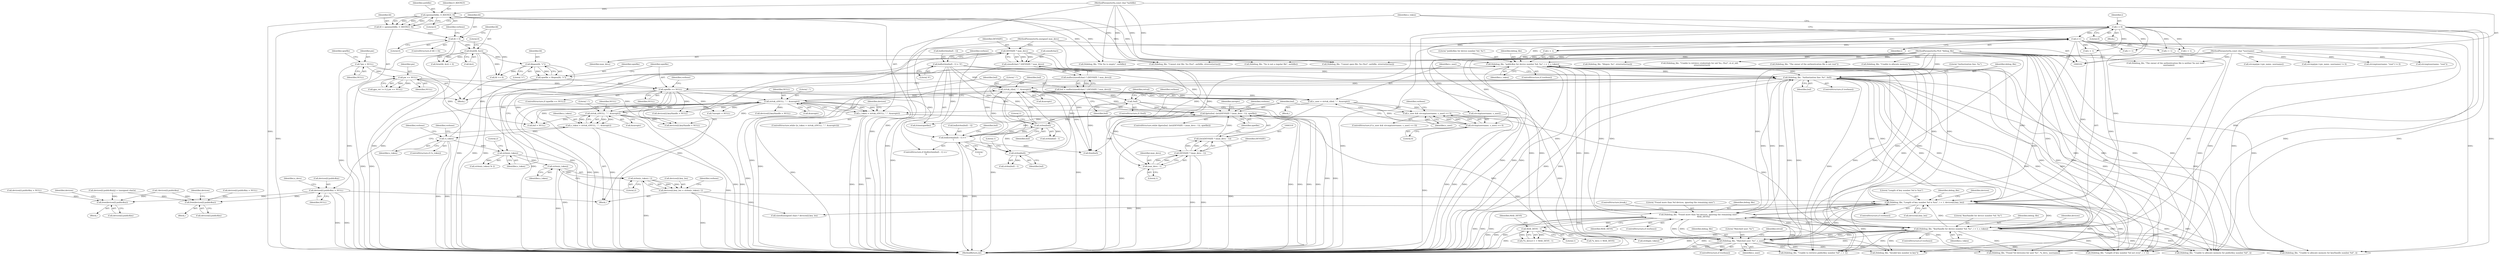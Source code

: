digraph "0_pam-u2f_18b1914e32b74ff52000f10e97067e841e5fff62_1@pointer" {
"1000440" [label="(Call,devices[i].publicKey = NULL)"];
"1000427" [label="(Call,strtok_r(NULL, \",\", &saveptr))"];
"1000501" [label="(Call,strtok_r(NULL, \":\", &saveptr))"];
"1000280" [label="(Call,opwfile == NULL)"];
"1000274" [label="(Call,opwfile = fdopen(fd, \"r\"))"];
"1000276" [label="(Call,fdopen(fd, \"r\"))"];
"1000166" [label="(Call,fstat(fd, &st))"];
"1000151" [label="(Call,fd < 0)"];
"1000144" [label="(Call,fd = open(authfile, O_RDONLY, 0))"];
"1000146" [label="(Call,open(authfile, O_RDONLY, 0))"];
"1000103" [label="(MethodParameterIn,const char *authfile)"];
"1000227" [label="(Call,pw == NULL)"];
"1000128" [label="(Call,*pw = NULL)"];
"1000356" [label="(Call,strtok_r(buf, \":\", &saveptr))"];
"1000332" [label="(Call,buf[strlen(buf) - 1] == '\n')"];
"1000340" [label="(Call,buf[strlen(buf) - 1] = '\0')"];
"1000336" [label="(Call,strlen(buf))"];
"1000316" [label="(Call,fgets(buf, (int)(DEVSIZE * (max_devs - 1)), opwfile))"];
"1000302" [label="(Call,!buf)"];
"1000292" [label="(Call,buf = malloc(sizeof(char) * (DEVSIZE * max_devs)))"];
"1000294" [label="(Call,malloc(sizeof(char) * (DEVSIZE * max_devs)))"];
"1000295" [label="(Call,sizeof(char) * (DEVSIZE * max_devs))"];
"1000298" [label="(Call,DEVSIZE * max_devs)"];
"1000105" [label="(MethodParameterIn,unsigned max_devs)"];
"1000318" [label="(Call,(int)(DEVSIZE * (max_devs - 1)))"];
"1000320" [label="(Call,DEVSIZE * (max_devs - 1))"];
"1000322" [label="(Call,max_devs - 1)"];
"1000350" [label="(Call,D(debug_file, \"Authorization line: %s\", buf))"];
"1000521" [label="(Call,D(debug_file, \"publicKey for device number %d: %s\", i + 1, s_token))"];
"1000462" [label="(Call,D(debug_file, \"Found more than %d devices, ignoring the remaining ones\",\n               MAX_DEVS))"];
"1000469" [label="(Call,D(debug_file, \"KeyHandle for device number %d: %s\", i + 1, s_token))"];
"1000372" [label="(Call,D(debug_file, \"Matched user: %s\", s_user))"];
"1000557" [label="(Call,D(debug_file, \"Length of key number %d is %zu\", i + 1, devices[i].key_len))"];
"1000107" [label="(MethodParameterIn,FILE *debug_file)"];
"1000421" [label="(Call,i = 0)"];
"1000644" [label="(Call,i++)"];
"1000545" [label="(Call,devices[i].key_len = strlen(s_token) / 2)"];
"1000551" [label="(Call,strlen(s_token) / 2)"];
"1000552" [label="(Call,strlen(s_token))"];
"1000531" [label="(Call,strlen(s_token))"];
"1000507" [label="(Call,!s_token)"];
"1000499" [label="(Call,s_token = strtok_r(NULL, \":\", &saveptr))"];
"1000362" [label="(Call,s_user && strcmp(username, s_user) == 0)"];
"1000354" [label="(Call,s_user = strtok_r(buf, \":\", &saveptr))"];
"1000364" [label="(Call,strcmp(username, s_user) == 0)"];
"1000104" [label="(MethodParameterIn,const char *username)"];
"1000425" [label="(Call,s_token = strtok_r(NULL, \",\", &saveptr))"];
"1000452" [label="(Call,MAX_DEVS - 1)"];
"1000344" [label="(Call,strlen(buf))"];
"1000397" [label="(Call,free(devices[i].publicKey))"];
"1000676" [label="(Call,free(devices[i].publicKey))"];
"1000436" [label="(Identifier,devices)"];
"1000375" [label="(Identifier,s_user)"];
"1000467" [label="(ControlStructure,if (verbose))"];
"1000174" [label="(Call,D(debug_file, \"Cannot stat file: %s (%s)\", authfile, strerror(errno)))"];
"1000357" [label="(Identifier,buf)"];
"1000362" [label="(Call,s_user && strcmp(username, s_user) == 0)"];
"1000259" [label="(Call,strcmp(username, \"root\"))"];
"1000286" [label="(Call,D(debug_file, \"fdopen: %s\", strerror(errno)))"];
"1000499" [label="(Call,s_token = strtok_r(NULL, \":\", &saveptr))"];
"1000432" [label="(Block,)"];
"1000336" [label="(Call,strlen(buf))"];
"1000371" [label="(Identifier,verbose)"];
"1000146" [label="(Call,open(authfile, O_RDONLY, 0))"];
"1000296" [label="(Call,sizeof(char))"];
"1000403" [label="(Call,devices[i].keyHandle = NULL)"];
"1000433" [label="(Call,devices[i].keyHandle = NULL)"];
"1000331" [label="(ControlStructure,if (buf[strlen(buf) - 1] == '\n'))"];
"1000512" [label="(Call,D(debug_file, \"Unable to retrieve publicKey number %d\", i + 1))"];
"1000358" [label="(Literal,\":\")"];
"1000554" [label="(Literal,2)"];
"1000558" [label="(Identifier,debug_file)"];
"1000243" [label="(Call,strcmp(pw->pw_name, username))"];
"1000532" [label="(Identifier,s_token)"];
"1000370" [label="(ControlStructure,if (verbose))"];
"1000321" [label="(Identifier,DEVSIZE)"];
"1000451" [label="(Identifier,n_devs)"];
"1000466" [label="(ControlStructure,break;)"];
"1000722" [label="(MethodReturn,int)"];
"1000279" [label="(ControlStructure,if (opwfile == NULL))"];
"1000406" [label="(Identifier,devices)"];
"1000317" [label="(Identifier,buf)"];
"1000531" [label="(Call,strlen(s_token))"];
"1000278" [label="(Literal,\"r\")"];
"1000454" [label="(Literal,1)"];
"1000469" [label="(Call,D(debug_file, \"KeyHandle for device number %d: %s\", i + 1, s_token))"];
"1000465" [label="(Identifier,MAX_DEVS)"];
"1000423" [label="(Literal,0)"];
"1000104" [label="(MethodParameterIn,const char *username)"];
"1000456" [label="(Call,*n_devs = MAX_DEVS)"];
"1000227" [label="(Call,pw == NULL)"];
"1000130" [label="(Identifier,NULL)"];
"1000322" [label="(Call,max_devs - 1)"];
"1000333" [label="(Call,buf[strlen(buf) - 1])"];
"1000494" [label="(Call,D(debug_file, \"Unable to allocate memory for keyHandle number %d\", i))"];
"1000527" [label="(Identifier,s_token)"];
"1000519" [label="(ControlStructure,if (verbose))"];
"1000346" [label="(Literal,1)"];
"1000446" [label="(Identifier,NULL)"];
"1000151" [label="(Call,fd < 0)"];
"1000344" [label="(Call,strlen(buf))"];
"1000270" [label="(Call,D(debug_file, \"The owner of the authentication file is not root\"))"];
"1000323" [label="(Identifier,max_devs)"];
"1000353" [label="(Identifier,buf)"];
"1000264" [label="(Call,D(debug_file, \"The owner of the authentication file is neither %s nor root\",\n         username))"];
"1000301" [label="(ControlStructure,if (!buf))"];
"1000421" [label="(Call,i = 0)"];
"1000190" [label="(Call,D(debug_file, \"%s is not a regular file\", authfile))"];
"1000648" [label="(Call,D(debug_file, \"Found %d device(s) for user %s\", *n_devs, username))"];
"1000298" [label="(Call,DEVSIZE * max_devs)"];
"1000571" [label="(Identifier,devices)"];
"1000453" [label="(Identifier,MAX_DEVS)"];
"1000398" [label="(Call,devices[i].publicKey)"];
"1000350" [label="(Call,D(debug_file, \"Authorization line: %s\", buf))"];
"1000274" [label="(Call,opwfile = fdopen(fd, \"r\"))"];
"1000397" [label="(Call,free(devices[i].publicKey))"];
"1000167" [label="(Identifier,fd)"];
"1000136" [label="(Identifier,opwfile)"];
"1000373" [label="(Identifier,debug_file)"];
"1000633" [label="(Call,devices[i].publicKey[j] = (unsigned char)x)"];
"1000689" [label="(Call,devices[i].publicKey = NULL)"];
"1000285" [label="(Identifier,verbose)"];
"1000356" [label="(Call,strtok_r(buf, \":\", &saveptr))"];
"1000471" [label="(Literal,\"KeyHandle for device number %d: %s\")"];
"1000682" [label="(Call,devices[i].keyHandle = NULL)"];
"1000429" [label="(Literal,\",\")"];
"1000425" [label="(Call,s_token = strtok_r(NULL, \",\", &saveptr))"];
"1000110" [label="(Block,)"];
"1000105" [label="(MethodParameterIn,unsigned max_devs)"];
"1000343" [label="(Call,strlen(buf) - 1)"];
"1000501" [label="(Call,strtok_r(NULL, \":\", &saveptr))"];
"1000337" [label="(Identifier,buf)"];
"1000282" [label="(Identifier,NULL)"];
"1000422" [label="(Identifier,i)"];
"1000347" [label="(Literal,'\0')"];
"1000339" [label="(Literal,'\n')"];
"1000515" [label="(Call,i + 1)"];
"1000440" [label="(Call,devices[i].publicKey = NULL)"];
"1000520" [label="(Identifier,verbose)"];
"1000345" [label="(Identifier,buf)"];
"1000349" [label="(Identifier,verbose)"];
"1000153" [label="(Literal,0)"];
"1000355" [label="(Identifier,s_user)"];
"1000521" [label="(Call,D(debug_file, \"publicKey for device number %d: %s\", i + 1, s_token))"];
"1000428" [label="(Identifier,NULL)"];
"1000335" [label="(Call,strlen(buf) - 1)"];
"1000299" [label="(Identifier,DEVSIZE)"];
"1000368" [label="(Literal,0)"];
"1000424" [label="(ControlStructure,while ((s_token = strtok_r(NULL, \",\", &saveptr))))"];
"1000551" [label="(Call,strlen(s_token) / 2)"];
"1000538" [label="(Call,D(debug_file, \"Length of key number %d not even\", i + 1))"];
"1000152" [label="(Identifier,fd)"];
"1000147" [label="(Identifier,authfile)"];
"1000148" [label="(Identifier,O_RDONLY)"];
"1000242" [label="(Call,strcmp(pw->pw_name, username) != 0)"];
"1000229" [label="(Identifier,NULL)"];
"1000704" [label="(Call,free(buf))"];
"1000318" [label="(Call,(int)(DEVSIZE * (max_devs - 1)))"];
"1000332" [label="(Call,buf[strlen(buf) - 1] == '\n')"];
"1000340" [label="(Call,buf[strlen(buf) - 1] = '\0')"];
"1000307" [label="(Call,D(debug_file, \"Unable to allocate memory\"))"];
"1000530" [label="(Call,strlen(s_token) % 2)"];
"1000103" [label="(MethodParameterIn,const char *authfile)"];
"1000706" [label="(Call,buf = NULL)"];
"1000223" [label="(Call,gpu_ret != 0 || pw == NULL)"];
"1000511" [label="(Identifier,verbose)"];
"1000677" [label="(Call,devices[i].publicKey)"];
"1000390" [label="(Block,)"];
"1000170" [label="(Literal,0)"];
"1000128" [label="(Call,*pw = NULL)"];
"1000504" [label="(Call,&saveptr)"];
"1000364" [label="(Call,strcmp(username, s_user) == 0)"];
"1000150" [label="(ControlStructure,if (fd < 0))"];
"1000365" [label="(Call,strcmp(username, s_user))"];
"1000448" [label="(Call,(*n_devs)++ > MAX_DEVS - 1)"];
"1000669" [label="(Block,)"];
"1000427" [label="(Call,strtok_r(NULL, \",\", &saveptr))"];
"1000329" [label="(Identifier,saveptr)"];
"1000276" [label="(Call,fdopen(fd, \"r\"))"];
"1000522" [label="(Identifier,debug_file)"];
"1000374" [label="(Literal,\"Matched user: %s\")"];
"1000303" [label="(Identifier,buf)"];
"1000351" [label="(Identifier,debug_file)"];
"1000320" [label="(Call,DEVSIZE * (max_devs - 1))"];
"1000507" [label="(Call,!s_token)"];
"1000430" [label="(Call,&saveptr)"];
"1000325" [label="(Identifier,opwfile)"];
"1000315" [label="(ControlStructure,while (fgets(buf, (int)(DEVSIZE * (max_devs - 1)), opwfile)))"];
"1000500" [label="(Identifier,s_token)"];
"1000575" [label="(Call,sizeof(unsigned char) * devices[i].key_len)"];
"1000552" [label="(Call,strlen(s_token))"];
"1000293" [label="(Identifier,buf)"];
"1000281" [label="(Identifier,opwfile)"];
"1000165" [label="(Call,fstat(fd, &st) < 0)"];
"1000316" [label="(Call,fgets(buf, (int)(DEVSIZE * (max_devs - 1)), opwfile))"];
"1000361" [label="(ControlStructure,if (s_user && strcmp(username, s_user) == 0))"];
"1000533" [label="(Literal,2)"];
"1000475" [label="(Identifier,s_token)"];
"1000156" [label="(Identifier,verbose)"];
"1000372" [label="(Call,D(debug_file, \"Matched user: %s\", s_user))"];
"1000685" [label="(Identifier,devices)"];
"1000302" [label="(Call,!buf)"];
"1000312" [label="(Identifier,retval)"];
"1000644" [label="(Call,i++)"];
"1000166" [label="(Call,fstat(fd, &st))"];
"1000460" [label="(ControlStructure,if (verbose))"];
"1000280" [label="(Call,opwfile == NULL)"];
"1000647" [label="(Identifier,verbose)"];
"1000559" [label="(Literal,\"Length of key number %d is %zu\")"];
"1000300" [label="(Identifier,max_devs)"];
"1000541" [label="(Call,i + 1)"];
"1000546" [label="(Call,devices[i].key_len)"];
"1000508" [label="(Identifier,s_token)"];
"1000426" [label="(Identifier,s_token)"];
"1000502" [label="(Identifier,NULL)"];
"1000545" [label="(Call,devices[i].key_len = strlen(s_token) / 2)"];
"1000584" [label="(Call,!devices[i].publicKey)"];
"1000275" [label="(Identifier,opwfile)"];
"1000363" [label="(Identifier,s_user)"];
"1000294" [label="(Call,malloc(sizeof(char) * (DEVSIZE * max_devs)))"];
"1000482" [label="(Call,strdup(s_token))"];
"1000326" [label="(Block,)"];
"1000462" [label="(Call,D(debug_file, \"Found more than %d devices, ignoring the remaining ones\",\n               MAX_DEVS))"];
"1000472" [label="(Call,i + 1)"];
"1000523" [label="(Literal,\"publicKey for device number %d: %s\")"];
"1000555" [label="(ControlStructure,if (verbose))"];
"1000553" [label="(Identifier,s_token)"];
"1000354" [label="(Call,s_user = strtok_r(buf, \":\", &saveptr))"];
"1000231" [label="(Call,D(debug_file, \"Unable to retrieve credentials for uid %u, (%s)\", st.st_uid,\n       strerror(errno)))"];
"1000557" [label="(Call,D(debug_file, \"Length of key number %d is %zu\", i + 1, devices[i].key_len))"];
"1000464" [label="(Literal,\"Found more than %d devices, ignoring the remaining ones\")"];
"1000204" [label="(Call,D(debug_file, \"File %s is empty\", authfile))"];
"1000228" [label="(Identifier,pw)"];
"1000144" [label="(Call,fd = open(authfile, O_RDONLY, 0))"];
"1000711" [label="(Call,fclose(opwfile))"];
"1000129" [label="(Identifier,pw)"];
"1000328" [label="(Call,*saveptr = NULL)"];
"1000463" [label="(Identifier,debug_file)"];
"1000338" [label="(Literal,1)"];
"1000715" [label="(Call,fd >= 0)"];
"1000676" [label="(Call,free(devices[i].publicKey))"];
"1000452" [label="(Call,MAX_DEVS - 1)"];
"1000470" [label="(Identifier,debug_file)"];
"1000410" [label="(Call,devices[i].publicKey = NULL)"];
"1000506" [label="(ControlStructure,if (!s_token))"];
"1000563" [label="(Call,devices[i].key_len)"];
"1000341" [label="(Call,buf[strlen(buf) - 1])"];
"1000352" [label="(Literal,\"Authorization line: %s\")"];
"1000556" [label="(Identifier,verbose)"];
"1000157" [label="(Call,D(debug_file, \"Cannot open file: %s (%s)\", authfile, strerror(errno)))"];
"1000479" [label="(Identifier,devices)"];
"1000295" [label="(Call,sizeof(char) * (DEVSIZE * max_devs))"];
"1000645" [label="(Identifier,i)"];
"1000348" [label="(ControlStructure,if (verbose))"];
"1000503" [label="(Literal,\":\")"];
"1000377" [label="(Identifier,retval)"];
"1000277" [label="(Identifier,fd)"];
"1000359" [label="(Call,&saveptr)"];
"1000629" [label="(Call,D(debug_file, \"Invalid hex number in key\"))"];
"1000342" [label="(Identifier,buf)"];
"1000560" [label="(Call,i + 1)"];
"1000149" [label="(Literal,0)"];
"1000292" [label="(Call,buf = malloc(sizeof(char) * (DEVSIZE * max_devs)))"];
"1000441" [label="(Call,devices[i].publicKey)"];
"1000168" [label="(Call,&st)"];
"1000324" [label="(Literal,1)"];
"1000107" [label="(MethodParameterIn,FILE *debug_file)"];
"1000593" [label="(Call,D(debug_file, \"Unable to allocate memory for publicKey number %d\", i))"];
"1000306" [label="(Identifier,verbose)"];
"1000369" [label="(Block,)"];
"1000258" [label="(Call,strcmp(username, \"root\") != 0)"];
"1000524" [label="(Call,i + 1)"];
"1000145" [label="(Identifier,fd)"];
"1000440" -> "1000432"  [label="AST: "];
"1000440" -> "1000446"  [label="CFG: "];
"1000441" -> "1000440"  [label="AST: "];
"1000446" -> "1000440"  [label="AST: "];
"1000451" -> "1000440"  [label="CFG: "];
"1000440" -> "1000722"  [label="DDG: "];
"1000440" -> "1000722"  [label="DDG: "];
"1000440" -> "1000397"  [label="DDG: "];
"1000427" -> "1000440"  [label="DDG: "];
"1000440" -> "1000676"  [label="DDG: "];
"1000427" -> "1000425"  [label="AST: "];
"1000427" -> "1000430"  [label="CFG: "];
"1000428" -> "1000427"  [label="AST: "];
"1000429" -> "1000427"  [label="AST: "];
"1000430" -> "1000427"  [label="AST: "];
"1000425" -> "1000427"  [label="CFG: "];
"1000427" -> "1000722"  [label="DDG: "];
"1000427" -> "1000722"  [label="DDG: "];
"1000427" -> "1000328"  [label="DDG: "];
"1000427" -> "1000356"  [label="DDG: "];
"1000427" -> "1000403"  [label="DDG: "];
"1000427" -> "1000425"  [label="DDG: "];
"1000427" -> "1000425"  [label="DDG: "];
"1000427" -> "1000425"  [label="DDG: "];
"1000501" -> "1000427"  [label="DDG: "];
"1000501" -> "1000427"  [label="DDG: "];
"1000280" -> "1000427"  [label="DDG: "];
"1000356" -> "1000427"  [label="DDG: "];
"1000427" -> "1000433"  [label="DDG: "];
"1000427" -> "1000501"  [label="DDG: "];
"1000427" -> "1000501"  [label="DDG: "];
"1000427" -> "1000682"  [label="DDG: "];
"1000427" -> "1000706"  [label="DDG: "];
"1000501" -> "1000499"  [label="AST: "];
"1000501" -> "1000504"  [label="CFG: "];
"1000502" -> "1000501"  [label="AST: "];
"1000503" -> "1000501"  [label="AST: "];
"1000504" -> "1000501"  [label="AST: "];
"1000499" -> "1000501"  [label="CFG: "];
"1000501" -> "1000722"  [label="DDG: "];
"1000501" -> "1000722"  [label="DDG: "];
"1000501" -> "1000499"  [label="DDG: "];
"1000501" -> "1000499"  [label="DDG: "];
"1000501" -> "1000499"  [label="DDG: "];
"1000501" -> "1000682"  [label="DDG: "];
"1000501" -> "1000706"  [label="DDG: "];
"1000280" -> "1000279"  [label="AST: "];
"1000280" -> "1000282"  [label="CFG: "];
"1000281" -> "1000280"  [label="AST: "];
"1000282" -> "1000280"  [label="AST: "];
"1000285" -> "1000280"  [label="CFG: "];
"1000293" -> "1000280"  [label="CFG: "];
"1000280" -> "1000722"  [label="DDG: "];
"1000280" -> "1000722"  [label="DDG: "];
"1000280" -> "1000722"  [label="DDG: "];
"1000274" -> "1000280"  [label="DDG: "];
"1000227" -> "1000280"  [label="DDG: "];
"1000280" -> "1000316"  [label="DDG: "];
"1000280" -> "1000328"  [label="DDG: "];
"1000280" -> "1000403"  [label="DDG: "];
"1000280" -> "1000682"  [label="DDG: "];
"1000280" -> "1000706"  [label="DDG: "];
"1000280" -> "1000711"  [label="DDG: "];
"1000274" -> "1000110"  [label="AST: "];
"1000274" -> "1000276"  [label="CFG: "];
"1000275" -> "1000274"  [label="AST: "];
"1000276" -> "1000274"  [label="AST: "];
"1000281" -> "1000274"  [label="CFG: "];
"1000274" -> "1000722"  [label="DDG: "];
"1000276" -> "1000274"  [label="DDG: "];
"1000276" -> "1000274"  [label="DDG: "];
"1000276" -> "1000278"  [label="CFG: "];
"1000277" -> "1000276"  [label="AST: "];
"1000278" -> "1000276"  [label="AST: "];
"1000276" -> "1000722"  [label="DDG: "];
"1000166" -> "1000276"  [label="DDG: "];
"1000276" -> "1000715"  [label="DDG: "];
"1000166" -> "1000165"  [label="AST: "];
"1000166" -> "1000168"  [label="CFG: "];
"1000167" -> "1000166"  [label="AST: "];
"1000168" -> "1000166"  [label="AST: "];
"1000170" -> "1000166"  [label="CFG: "];
"1000166" -> "1000722"  [label="DDG: "];
"1000166" -> "1000722"  [label="DDG: "];
"1000166" -> "1000165"  [label="DDG: "];
"1000166" -> "1000165"  [label="DDG: "];
"1000151" -> "1000166"  [label="DDG: "];
"1000166" -> "1000715"  [label="DDG: "];
"1000151" -> "1000150"  [label="AST: "];
"1000151" -> "1000153"  [label="CFG: "];
"1000152" -> "1000151"  [label="AST: "];
"1000153" -> "1000151"  [label="AST: "];
"1000156" -> "1000151"  [label="CFG: "];
"1000167" -> "1000151"  [label="CFG: "];
"1000151" -> "1000722"  [label="DDG: "];
"1000151" -> "1000722"  [label="DDG: "];
"1000144" -> "1000151"  [label="DDG: "];
"1000151" -> "1000715"  [label="DDG: "];
"1000144" -> "1000110"  [label="AST: "];
"1000144" -> "1000146"  [label="CFG: "];
"1000145" -> "1000144"  [label="AST: "];
"1000146" -> "1000144"  [label="AST: "];
"1000152" -> "1000144"  [label="CFG: "];
"1000144" -> "1000722"  [label="DDG: "];
"1000146" -> "1000144"  [label="DDG: "];
"1000146" -> "1000144"  [label="DDG: "];
"1000146" -> "1000144"  [label="DDG: "];
"1000146" -> "1000149"  [label="CFG: "];
"1000147" -> "1000146"  [label="AST: "];
"1000148" -> "1000146"  [label="AST: "];
"1000149" -> "1000146"  [label="AST: "];
"1000146" -> "1000722"  [label="DDG: "];
"1000146" -> "1000722"  [label="DDG: "];
"1000103" -> "1000146"  [label="DDG: "];
"1000146" -> "1000157"  [label="DDG: "];
"1000146" -> "1000174"  [label="DDG: "];
"1000146" -> "1000190"  [label="DDG: "];
"1000146" -> "1000204"  [label="DDG: "];
"1000103" -> "1000102"  [label="AST: "];
"1000103" -> "1000722"  [label="DDG: "];
"1000103" -> "1000157"  [label="DDG: "];
"1000103" -> "1000174"  [label="DDG: "];
"1000103" -> "1000190"  [label="DDG: "];
"1000103" -> "1000204"  [label="DDG: "];
"1000227" -> "1000223"  [label="AST: "];
"1000227" -> "1000229"  [label="CFG: "];
"1000228" -> "1000227"  [label="AST: "];
"1000229" -> "1000227"  [label="AST: "];
"1000223" -> "1000227"  [label="CFG: "];
"1000227" -> "1000722"  [label="DDG: "];
"1000227" -> "1000722"  [label="DDG: "];
"1000227" -> "1000223"  [label="DDG: "];
"1000227" -> "1000223"  [label="DDG: "];
"1000128" -> "1000227"  [label="DDG: "];
"1000227" -> "1000682"  [label="DDG: "];
"1000227" -> "1000706"  [label="DDG: "];
"1000128" -> "1000110"  [label="AST: "];
"1000128" -> "1000130"  [label="CFG: "];
"1000129" -> "1000128"  [label="AST: "];
"1000130" -> "1000128"  [label="AST: "];
"1000136" -> "1000128"  [label="CFG: "];
"1000128" -> "1000722"  [label="DDG: "];
"1000356" -> "1000354"  [label="AST: "];
"1000356" -> "1000359"  [label="CFG: "];
"1000357" -> "1000356"  [label="AST: "];
"1000358" -> "1000356"  [label="AST: "];
"1000359" -> "1000356"  [label="AST: "];
"1000354" -> "1000356"  [label="CFG: "];
"1000356" -> "1000722"  [label="DDG: "];
"1000356" -> "1000722"  [label="DDG: "];
"1000356" -> "1000316"  [label="DDG: "];
"1000356" -> "1000354"  [label="DDG: "];
"1000356" -> "1000354"  [label="DDG: "];
"1000356" -> "1000354"  [label="DDG: "];
"1000332" -> "1000356"  [label="DDG: "];
"1000350" -> "1000356"  [label="DDG: "];
"1000344" -> "1000356"  [label="DDG: "];
"1000340" -> "1000356"  [label="DDG: "];
"1000336" -> "1000356"  [label="DDG: "];
"1000356" -> "1000704"  [label="DDG: "];
"1000332" -> "1000331"  [label="AST: "];
"1000332" -> "1000339"  [label="CFG: "];
"1000333" -> "1000332"  [label="AST: "];
"1000339" -> "1000332"  [label="AST: "];
"1000342" -> "1000332"  [label="CFG: "];
"1000349" -> "1000332"  [label="CFG: "];
"1000332" -> "1000722"  [label="DDG: "];
"1000332" -> "1000722"  [label="DDG: "];
"1000332" -> "1000316"  [label="DDG: "];
"1000340" -> "1000332"  [label="DDG: "];
"1000336" -> "1000332"  [label="DDG: "];
"1000332" -> "1000336"  [label="DDG: "];
"1000332" -> "1000344"  [label="DDG: "];
"1000332" -> "1000350"  [label="DDG: "];
"1000332" -> "1000704"  [label="DDG: "];
"1000340" -> "1000331"  [label="AST: "];
"1000340" -> "1000347"  [label="CFG: "];
"1000341" -> "1000340"  [label="AST: "];
"1000347" -> "1000340"  [label="AST: "];
"1000349" -> "1000340"  [label="CFG: "];
"1000340" -> "1000722"  [label="DDG: "];
"1000340" -> "1000316"  [label="DDG: "];
"1000340" -> "1000336"  [label="DDG: "];
"1000340" -> "1000350"  [label="DDG: "];
"1000340" -> "1000704"  [label="DDG: "];
"1000336" -> "1000335"  [label="AST: "];
"1000336" -> "1000337"  [label="CFG: "];
"1000337" -> "1000336"  [label="AST: "];
"1000338" -> "1000336"  [label="CFG: "];
"1000336" -> "1000335"  [label="DDG: "];
"1000316" -> "1000336"  [label="DDG: "];
"1000336" -> "1000344"  [label="DDG: "];
"1000336" -> "1000350"  [label="DDG: "];
"1000316" -> "1000315"  [label="AST: "];
"1000316" -> "1000325"  [label="CFG: "];
"1000317" -> "1000316"  [label="AST: "];
"1000318" -> "1000316"  [label="AST: "];
"1000325" -> "1000316"  [label="AST: "];
"1000329" -> "1000316"  [label="CFG: "];
"1000647" -> "1000316"  [label="CFG: "];
"1000316" -> "1000722"  [label="DDG: "];
"1000316" -> "1000722"  [label="DDG: "];
"1000316" -> "1000722"  [label="DDG: "];
"1000316" -> "1000722"  [label="DDG: "];
"1000302" -> "1000316"  [label="DDG: "];
"1000318" -> "1000316"  [label="DDG: "];
"1000316" -> "1000704"  [label="DDG: "];
"1000316" -> "1000711"  [label="DDG: "];
"1000302" -> "1000301"  [label="AST: "];
"1000302" -> "1000303"  [label="CFG: "];
"1000303" -> "1000302"  [label="AST: "];
"1000306" -> "1000302"  [label="CFG: "];
"1000312" -> "1000302"  [label="CFG: "];
"1000302" -> "1000722"  [label="DDG: "];
"1000302" -> "1000722"  [label="DDG: "];
"1000292" -> "1000302"  [label="DDG: "];
"1000302" -> "1000704"  [label="DDG: "];
"1000292" -> "1000110"  [label="AST: "];
"1000292" -> "1000294"  [label="CFG: "];
"1000293" -> "1000292"  [label="AST: "];
"1000294" -> "1000292"  [label="AST: "];
"1000303" -> "1000292"  [label="CFG: "];
"1000292" -> "1000722"  [label="DDG: "];
"1000294" -> "1000292"  [label="DDG: "];
"1000294" -> "1000295"  [label="CFG: "];
"1000295" -> "1000294"  [label="AST: "];
"1000294" -> "1000722"  [label="DDG: "];
"1000295" -> "1000294"  [label="DDG: "];
"1000295" -> "1000298"  [label="CFG: "];
"1000296" -> "1000295"  [label="AST: "];
"1000298" -> "1000295"  [label="AST: "];
"1000295" -> "1000722"  [label="DDG: "];
"1000298" -> "1000295"  [label="DDG: "];
"1000298" -> "1000295"  [label="DDG: "];
"1000298" -> "1000300"  [label="CFG: "];
"1000299" -> "1000298"  [label="AST: "];
"1000300" -> "1000298"  [label="AST: "];
"1000298" -> "1000722"  [label="DDG: "];
"1000298" -> "1000722"  [label="DDG: "];
"1000105" -> "1000298"  [label="DDG: "];
"1000298" -> "1000320"  [label="DDG: "];
"1000298" -> "1000322"  [label="DDG: "];
"1000105" -> "1000102"  [label="AST: "];
"1000105" -> "1000722"  [label="DDG: "];
"1000105" -> "1000322"  [label="DDG: "];
"1000318" -> "1000320"  [label="CFG: "];
"1000319" -> "1000318"  [label="AST: "];
"1000320" -> "1000318"  [label="AST: "];
"1000325" -> "1000318"  [label="CFG: "];
"1000318" -> "1000722"  [label="DDG: "];
"1000320" -> "1000318"  [label="DDG: "];
"1000320" -> "1000318"  [label="DDG: "];
"1000320" -> "1000322"  [label="CFG: "];
"1000321" -> "1000320"  [label="AST: "];
"1000322" -> "1000320"  [label="AST: "];
"1000320" -> "1000722"  [label="DDG: "];
"1000320" -> "1000722"  [label="DDG: "];
"1000322" -> "1000320"  [label="DDG: "];
"1000322" -> "1000320"  [label="DDG: "];
"1000322" -> "1000324"  [label="CFG: "];
"1000323" -> "1000322"  [label="AST: "];
"1000324" -> "1000322"  [label="AST: "];
"1000322" -> "1000722"  [label="DDG: "];
"1000350" -> "1000348"  [label="AST: "];
"1000350" -> "1000353"  [label="CFG: "];
"1000351" -> "1000350"  [label="AST: "];
"1000352" -> "1000350"  [label="AST: "];
"1000353" -> "1000350"  [label="AST: "];
"1000355" -> "1000350"  [label="CFG: "];
"1000350" -> "1000722"  [label="DDG: "];
"1000350" -> "1000722"  [label="DDG: "];
"1000521" -> "1000350"  [label="DDG: "];
"1000462" -> "1000350"  [label="DDG: "];
"1000469" -> "1000350"  [label="DDG: "];
"1000372" -> "1000350"  [label="DDG: "];
"1000557" -> "1000350"  [label="DDG: "];
"1000107" -> "1000350"  [label="DDG: "];
"1000344" -> "1000350"  [label="DDG: "];
"1000350" -> "1000372"  [label="DDG: "];
"1000350" -> "1000462"  [label="DDG: "];
"1000350" -> "1000469"  [label="DDG: "];
"1000350" -> "1000494"  [label="DDG: "];
"1000350" -> "1000512"  [label="DDG: "];
"1000350" -> "1000521"  [label="DDG: "];
"1000350" -> "1000538"  [label="DDG: "];
"1000350" -> "1000557"  [label="DDG: "];
"1000350" -> "1000593"  [label="DDG: "];
"1000350" -> "1000629"  [label="DDG: "];
"1000350" -> "1000648"  [label="DDG: "];
"1000521" -> "1000519"  [label="AST: "];
"1000521" -> "1000527"  [label="CFG: "];
"1000522" -> "1000521"  [label="AST: "];
"1000523" -> "1000521"  [label="AST: "];
"1000524" -> "1000521"  [label="AST: "];
"1000527" -> "1000521"  [label="AST: "];
"1000532" -> "1000521"  [label="CFG: "];
"1000521" -> "1000722"  [label="DDG: "];
"1000521" -> "1000722"  [label="DDG: "];
"1000521" -> "1000722"  [label="DDG: "];
"1000521" -> "1000372"  [label="DDG: "];
"1000521" -> "1000462"  [label="DDG: "];
"1000521" -> "1000469"  [label="DDG: "];
"1000521" -> "1000494"  [label="DDG: "];
"1000521" -> "1000512"  [label="DDG: "];
"1000462" -> "1000521"  [label="DDG: "];
"1000469" -> "1000521"  [label="DDG: "];
"1000372" -> "1000521"  [label="DDG: "];
"1000557" -> "1000521"  [label="DDG: "];
"1000107" -> "1000521"  [label="DDG: "];
"1000421" -> "1000521"  [label="DDG: "];
"1000644" -> "1000521"  [label="DDG: "];
"1000507" -> "1000521"  [label="DDG: "];
"1000521" -> "1000531"  [label="DDG: "];
"1000521" -> "1000538"  [label="DDG: "];
"1000521" -> "1000557"  [label="DDG: "];
"1000521" -> "1000593"  [label="DDG: "];
"1000521" -> "1000629"  [label="DDG: "];
"1000521" -> "1000648"  [label="DDG: "];
"1000462" -> "1000460"  [label="AST: "];
"1000462" -> "1000465"  [label="CFG: "];
"1000463" -> "1000462"  [label="AST: "];
"1000464" -> "1000462"  [label="AST: "];
"1000465" -> "1000462"  [label="AST: "];
"1000466" -> "1000462"  [label="CFG: "];
"1000462" -> "1000722"  [label="DDG: "];
"1000462" -> "1000722"  [label="DDG: "];
"1000462" -> "1000722"  [label="DDG: "];
"1000462" -> "1000372"  [label="DDG: "];
"1000462" -> "1000452"  [label="DDG: "];
"1000469" -> "1000462"  [label="DDG: "];
"1000372" -> "1000462"  [label="DDG: "];
"1000557" -> "1000462"  [label="DDG: "];
"1000107" -> "1000462"  [label="DDG: "];
"1000452" -> "1000462"  [label="DDG: "];
"1000462" -> "1000469"  [label="DDG: "];
"1000462" -> "1000494"  [label="DDG: "];
"1000462" -> "1000512"  [label="DDG: "];
"1000462" -> "1000538"  [label="DDG: "];
"1000462" -> "1000557"  [label="DDG: "];
"1000462" -> "1000593"  [label="DDG: "];
"1000462" -> "1000629"  [label="DDG: "];
"1000462" -> "1000648"  [label="DDG: "];
"1000469" -> "1000467"  [label="AST: "];
"1000469" -> "1000475"  [label="CFG: "];
"1000470" -> "1000469"  [label="AST: "];
"1000471" -> "1000469"  [label="AST: "];
"1000472" -> "1000469"  [label="AST: "];
"1000475" -> "1000469"  [label="AST: "];
"1000479" -> "1000469"  [label="CFG: "];
"1000469" -> "1000722"  [label="DDG: "];
"1000469" -> "1000722"  [label="DDG: "];
"1000469" -> "1000722"  [label="DDG: "];
"1000469" -> "1000372"  [label="DDG: "];
"1000372" -> "1000469"  [label="DDG: "];
"1000557" -> "1000469"  [label="DDG: "];
"1000107" -> "1000469"  [label="DDG: "];
"1000421" -> "1000469"  [label="DDG: "];
"1000644" -> "1000469"  [label="DDG: "];
"1000425" -> "1000469"  [label="DDG: "];
"1000469" -> "1000482"  [label="DDG: "];
"1000469" -> "1000494"  [label="DDG: "];
"1000469" -> "1000512"  [label="DDG: "];
"1000469" -> "1000538"  [label="DDG: "];
"1000469" -> "1000557"  [label="DDG: "];
"1000469" -> "1000593"  [label="DDG: "];
"1000469" -> "1000629"  [label="DDG: "];
"1000469" -> "1000648"  [label="DDG: "];
"1000372" -> "1000370"  [label="AST: "];
"1000372" -> "1000375"  [label="CFG: "];
"1000373" -> "1000372"  [label="AST: "];
"1000374" -> "1000372"  [label="AST: "];
"1000375" -> "1000372"  [label="AST: "];
"1000377" -> "1000372"  [label="CFG: "];
"1000372" -> "1000722"  [label="DDG: "];
"1000372" -> "1000722"  [label="DDG: "];
"1000372" -> "1000722"  [label="DDG: "];
"1000557" -> "1000372"  [label="DDG: "];
"1000107" -> "1000372"  [label="DDG: "];
"1000362" -> "1000372"  [label="DDG: "];
"1000372" -> "1000494"  [label="DDG: "];
"1000372" -> "1000512"  [label="DDG: "];
"1000372" -> "1000538"  [label="DDG: "];
"1000372" -> "1000557"  [label="DDG: "];
"1000372" -> "1000593"  [label="DDG: "];
"1000372" -> "1000629"  [label="DDG: "];
"1000372" -> "1000648"  [label="DDG: "];
"1000557" -> "1000555"  [label="AST: "];
"1000557" -> "1000563"  [label="CFG: "];
"1000558" -> "1000557"  [label="AST: "];
"1000559" -> "1000557"  [label="AST: "];
"1000560" -> "1000557"  [label="AST: "];
"1000563" -> "1000557"  [label="AST: "];
"1000571" -> "1000557"  [label="CFG: "];
"1000557" -> "1000722"  [label="DDG: "];
"1000557" -> "1000722"  [label="DDG: "];
"1000557" -> "1000722"  [label="DDG: "];
"1000557" -> "1000494"  [label="DDG: "];
"1000557" -> "1000512"  [label="DDG: "];
"1000557" -> "1000538"  [label="DDG: "];
"1000107" -> "1000557"  [label="DDG: "];
"1000421" -> "1000557"  [label="DDG: "];
"1000644" -> "1000557"  [label="DDG: "];
"1000545" -> "1000557"  [label="DDG: "];
"1000557" -> "1000575"  [label="DDG: "];
"1000557" -> "1000593"  [label="DDG: "];
"1000557" -> "1000629"  [label="DDG: "];
"1000557" -> "1000648"  [label="DDG: "];
"1000107" -> "1000102"  [label="AST: "];
"1000107" -> "1000722"  [label="DDG: "];
"1000107" -> "1000157"  [label="DDG: "];
"1000107" -> "1000174"  [label="DDG: "];
"1000107" -> "1000190"  [label="DDG: "];
"1000107" -> "1000204"  [label="DDG: "];
"1000107" -> "1000231"  [label="DDG: "];
"1000107" -> "1000264"  [label="DDG: "];
"1000107" -> "1000270"  [label="DDG: "];
"1000107" -> "1000286"  [label="DDG: "];
"1000107" -> "1000307"  [label="DDG: "];
"1000107" -> "1000494"  [label="DDG: "];
"1000107" -> "1000512"  [label="DDG: "];
"1000107" -> "1000538"  [label="DDG: "];
"1000107" -> "1000593"  [label="DDG: "];
"1000107" -> "1000629"  [label="DDG: "];
"1000107" -> "1000648"  [label="DDG: "];
"1000421" -> "1000369"  [label="AST: "];
"1000421" -> "1000423"  [label="CFG: "];
"1000422" -> "1000421"  [label="AST: "];
"1000423" -> "1000421"  [label="AST: "];
"1000426" -> "1000421"  [label="CFG: "];
"1000421" -> "1000722"  [label="DDG: "];
"1000421" -> "1000472"  [label="DDG: "];
"1000421" -> "1000494"  [label="DDG: "];
"1000421" -> "1000512"  [label="DDG: "];
"1000421" -> "1000515"  [label="DDG: "];
"1000421" -> "1000524"  [label="DDG: "];
"1000421" -> "1000538"  [label="DDG: "];
"1000421" -> "1000541"  [label="DDG: "];
"1000421" -> "1000560"  [label="DDG: "];
"1000421" -> "1000593"  [label="DDG: "];
"1000421" -> "1000644"  [label="DDG: "];
"1000644" -> "1000432"  [label="AST: "];
"1000644" -> "1000645"  [label="CFG: "];
"1000645" -> "1000644"  [label="AST: "];
"1000426" -> "1000644"  [label="CFG: "];
"1000644" -> "1000722"  [label="DDG: "];
"1000644" -> "1000472"  [label="DDG: "];
"1000644" -> "1000494"  [label="DDG: "];
"1000644" -> "1000512"  [label="DDG: "];
"1000644" -> "1000515"  [label="DDG: "];
"1000644" -> "1000524"  [label="DDG: "];
"1000644" -> "1000538"  [label="DDG: "];
"1000644" -> "1000541"  [label="DDG: "];
"1000644" -> "1000560"  [label="DDG: "];
"1000644" -> "1000593"  [label="DDG: "];
"1000545" -> "1000432"  [label="AST: "];
"1000545" -> "1000551"  [label="CFG: "];
"1000546" -> "1000545"  [label="AST: "];
"1000551" -> "1000545"  [label="AST: "];
"1000556" -> "1000545"  [label="CFG: "];
"1000545" -> "1000722"  [label="DDG: "];
"1000551" -> "1000545"  [label="DDG: "];
"1000551" -> "1000545"  [label="DDG: "];
"1000545" -> "1000575"  [label="DDG: "];
"1000551" -> "1000554"  [label="CFG: "];
"1000552" -> "1000551"  [label="AST: "];
"1000554" -> "1000551"  [label="AST: "];
"1000551" -> "1000722"  [label="DDG: "];
"1000552" -> "1000551"  [label="DDG: "];
"1000552" -> "1000553"  [label="CFG: "];
"1000553" -> "1000552"  [label="AST: "];
"1000554" -> "1000552"  [label="CFG: "];
"1000552" -> "1000722"  [label="DDG: "];
"1000531" -> "1000552"  [label="DDG: "];
"1000531" -> "1000530"  [label="AST: "];
"1000531" -> "1000532"  [label="CFG: "];
"1000532" -> "1000531"  [label="AST: "];
"1000533" -> "1000531"  [label="CFG: "];
"1000531" -> "1000722"  [label="DDG: "];
"1000531" -> "1000530"  [label="DDG: "];
"1000507" -> "1000531"  [label="DDG: "];
"1000507" -> "1000506"  [label="AST: "];
"1000507" -> "1000508"  [label="CFG: "];
"1000508" -> "1000507"  [label="AST: "];
"1000511" -> "1000507"  [label="CFG: "];
"1000520" -> "1000507"  [label="CFG: "];
"1000507" -> "1000722"  [label="DDG: "];
"1000507" -> "1000722"  [label="DDG: "];
"1000499" -> "1000507"  [label="DDG: "];
"1000499" -> "1000432"  [label="AST: "];
"1000500" -> "1000499"  [label="AST: "];
"1000508" -> "1000499"  [label="CFG: "];
"1000499" -> "1000722"  [label="DDG: "];
"1000362" -> "1000361"  [label="AST: "];
"1000362" -> "1000363"  [label="CFG: "];
"1000362" -> "1000364"  [label="CFG: "];
"1000363" -> "1000362"  [label="AST: "];
"1000364" -> "1000362"  [label="AST: "];
"1000317" -> "1000362"  [label="CFG: "];
"1000371" -> "1000362"  [label="CFG: "];
"1000362" -> "1000722"  [label="DDG: "];
"1000362" -> "1000722"  [label="DDG: "];
"1000362" -> "1000722"  [label="DDG: "];
"1000354" -> "1000362"  [label="DDG: "];
"1000364" -> "1000362"  [label="DDG: "];
"1000364" -> "1000362"  [label="DDG: "];
"1000354" -> "1000326"  [label="AST: "];
"1000355" -> "1000354"  [label="AST: "];
"1000363" -> "1000354"  [label="CFG: "];
"1000354" -> "1000722"  [label="DDG: "];
"1000354" -> "1000364"  [label="DDG: "];
"1000354" -> "1000365"  [label="DDG: "];
"1000364" -> "1000368"  [label="CFG: "];
"1000365" -> "1000364"  [label="AST: "];
"1000368" -> "1000364"  [label="AST: "];
"1000364" -> "1000722"  [label="DDG: "];
"1000104" -> "1000364"  [label="DDG: "];
"1000104" -> "1000102"  [label="AST: "];
"1000104" -> "1000722"  [label="DDG: "];
"1000104" -> "1000242"  [label="DDG: "];
"1000104" -> "1000243"  [label="DDG: "];
"1000104" -> "1000258"  [label="DDG: "];
"1000104" -> "1000259"  [label="DDG: "];
"1000104" -> "1000264"  [label="DDG: "];
"1000104" -> "1000365"  [label="DDG: "];
"1000104" -> "1000648"  [label="DDG: "];
"1000425" -> "1000424"  [label="AST: "];
"1000426" -> "1000425"  [label="AST: "];
"1000317" -> "1000425"  [label="CFG: "];
"1000436" -> "1000425"  [label="CFG: "];
"1000425" -> "1000722"  [label="DDG: "];
"1000425" -> "1000722"  [label="DDG: "];
"1000425" -> "1000482"  [label="DDG: "];
"1000452" -> "1000448"  [label="AST: "];
"1000452" -> "1000454"  [label="CFG: "];
"1000453" -> "1000452"  [label="AST: "];
"1000454" -> "1000452"  [label="AST: "];
"1000448" -> "1000452"  [label="CFG: "];
"1000452" -> "1000722"  [label="DDG: "];
"1000452" -> "1000448"  [label="DDG: "];
"1000452" -> "1000448"  [label="DDG: "];
"1000452" -> "1000456"  [label="DDG: "];
"1000344" -> "1000343"  [label="AST: "];
"1000344" -> "1000345"  [label="CFG: "];
"1000345" -> "1000344"  [label="AST: "];
"1000346" -> "1000344"  [label="CFG: "];
"1000344" -> "1000343"  [label="DDG: "];
"1000397" -> "1000390"  [label="AST: "];
"1000397" -> "1000398"  [label="CFG: "];
"1000398" -> "1000397"  [label="AST: "];
"1000406" -> "1000397"  [label="CFG: "];
"1000410" -> "1000397"  [label="DDG: "];
"1000633" -> "1000397"  [label="DDG: "];
"1000584" -> "1000397"  [label="DDG: "];
"1000676" -> "1000669"  [label="AST: "];
"1000676" -> "1000677"  [label="CFG: "];
"1000677" -> "1000676"  [label="AST: "];
"1000685" -> "1000676"  [label="CFG: "];
"1000689" -> "1000676"  [label="DDG: "];
"1000633" -> "1000676"  [label="DDG: "];
"1000584" -> "1000676"  [label="DDG: "];
}
